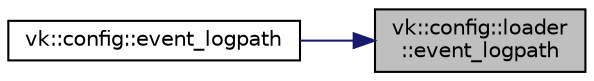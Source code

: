 digraph "vk::config::loader::event_logpath"
{
 // LATEX_PDF_SIZE
  edge [fontname="Helvetica",fontsize="10",labelfontname="Helvetica",labelfontsize="10"];
  node [fontname="Helvetica",fontsize="10",shape=record];
  rankdir="RL";
  Node1 [label="vk::config::loader\l::event_logpath",height=0.2,width=0.4,color="black", fillcolor="grey75", style="filled", fontcolor="black",tooltip=" "];
  Node1 -> Node2 [dir="back",color="midnightblue",fontsize="10",style="solid",fontname="Helvetica"];
  Node2 [label="vk::config::event_logpath",height=0.2,width=0.4,color="black", fillcolor="white", style="filled",URL="$namespacevk_1_1config.html#ab545ac035c223fd426728692c56e3a8d",tooltip=" "];
}
